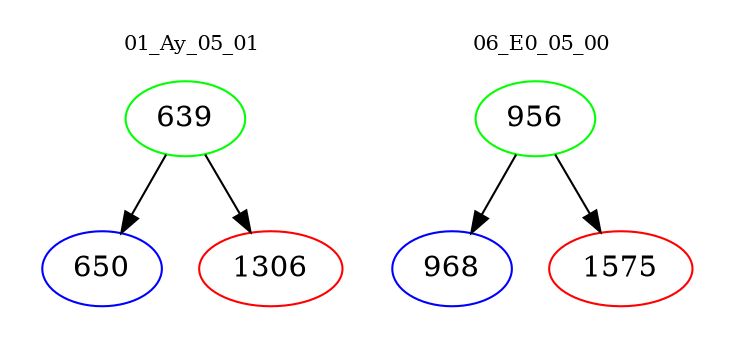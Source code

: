 digraph{
subgraph cluster_0 {
color = white
label = "01_Ay_05_01";
fontsize=10;
T0_639 [label="639", color="green"]
T0_639 -> T0_650 [color="black"]
T0_650 [label="650", color="blue"]
T0_639 -> T0_1306 [color="black"]
T0_1306 [label="1306", color="red"]
}
subgraph cluster_1 {
color = white
label = "06_E0_05_00";
fontsize=10;
T1_956 [label="956", color="green"]
T1_956 -> T1_968 [color="black"]
T1_968 [label="968", color="blue"]
T1_956 -> T1_1575 [color="black"]
T1_1575 [label="1575", color="red"]
}
}
